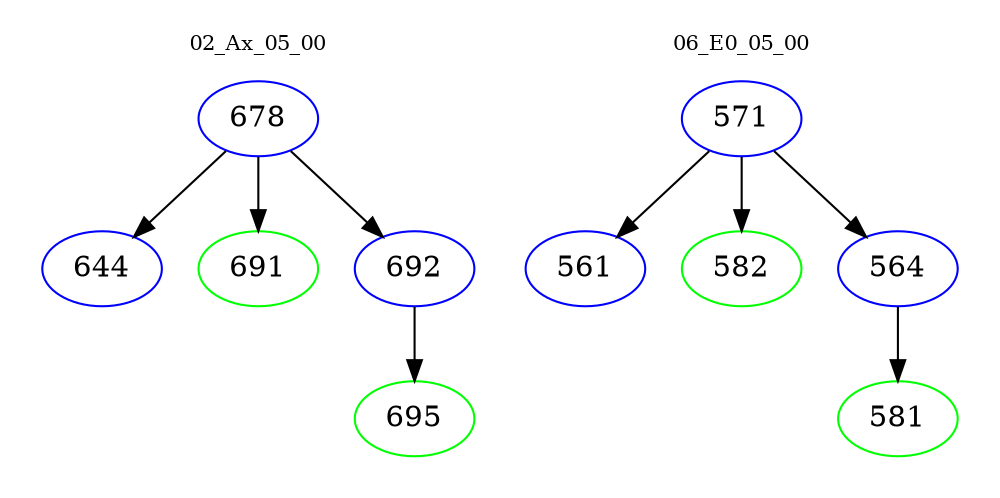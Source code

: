 digraph{
subgraph cluster_0 {
color = white
label = "02_Ax_05_00";
fontsize=10;
T0_678 [label="678", color="blue"]
T0_678 -> T0_644 [color="black"]
T0_644 [label="644", color="blue"]
T0_678 -> T0_691 [color="black"]
T0_691 [label="691", color="green"]
T0_678 -> T0_692 [color="black"]
T0_692 [label="692", color="blue"]
T0_692 -> T0_695 [color="black"]
T0_695 [label="695", color="green"]
}
subgraph cluster_1 {
color = white
label = "06_E0_05_00";
fontsize=10;
T1_571 [label="571", color="blue"]
T1_571 -> T1_561 [color="black"]
T1_561 [label="561", color="blue"]
T1_571 -> T1_582 [color="black"]
T1_582 [label="582", color="green"]
T1_571 -> T1_564 [color="black"]
T1_564 [label="564", color="blue"]
T1_564 -> T1_581 [color="black"]
T1_581 [label="581", color="green"]
}
}
